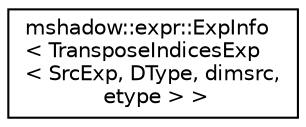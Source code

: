 digraph "Graphical Class Hierarchy"
{
 // LATEX_PDF_SIZE
  edge [fontname="Helvetica",fontsize="10",labelfontname="Helvetica",labelfontsize="10"];
  node [fontname="Helvetica",fontsize="10",shape=record];
  rankdir="LR";
  Node0 [label="mshadow::expr::ExpInfo\l\< TransposeIndicesExp\l\< SrcExp, DType, dimsrc,\l etype \> \>",height=0.2,width=0.4,color="black", fillcolor="white", style="filled",URL="$structmshadow_1_1expr_1_1ExpInfo_3_01TransposeIndicesExp_3_01SrcExp_00_01DType_00_01dimsrc_00_01etype_01_4_01_4.html",tooltip=" "];
}
